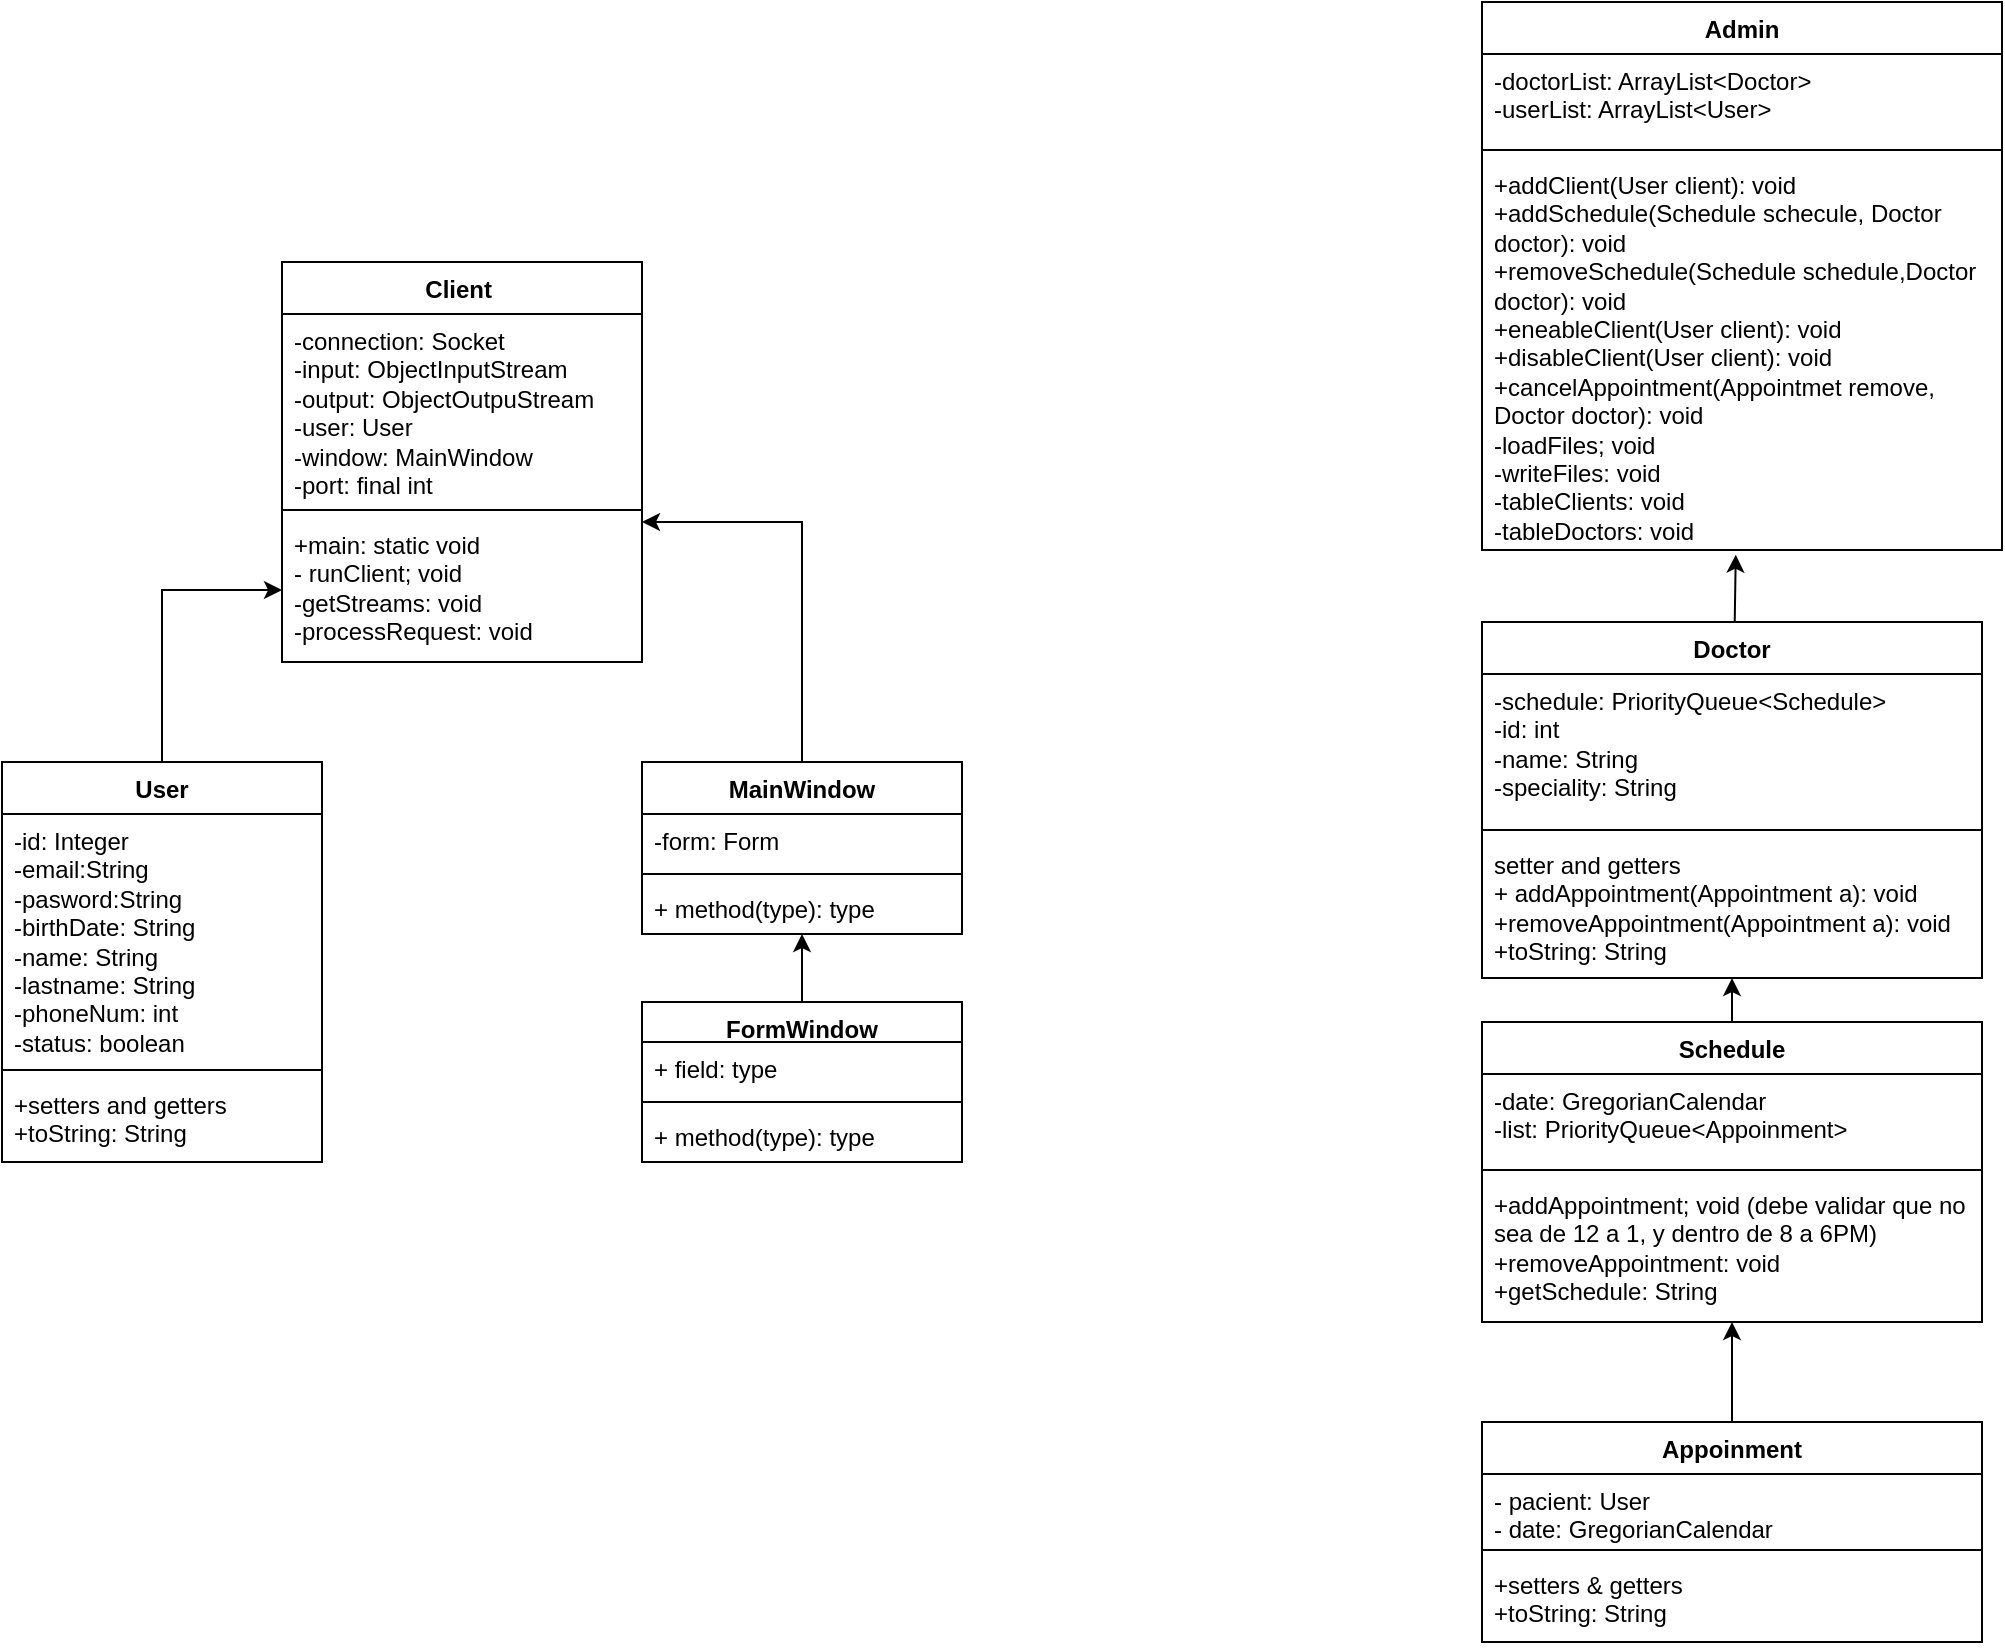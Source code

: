 <mxfile>
    <diagram name="Page-1" id="oQyI5t3MdTqM5o-fADTn">
        <mxGraphModel dx="1072" dy="467" grid="1" gridSize="10" guides="1" tooltips="1" connect="1" arrows="1" fold="1" page="1" pageScale="1" pageWidth="850" pageHeight="1100" math="0" shadow="0">
            <root>
                <mxCell id="0"/>
                <mxCell id="1" parent="0"/>
                <mxCell id="qJT7mCyAYyMjX8clzDPy-29" style="edgeStyle=orthogonalEdgeStyle;rounded=0;orthogonalLoop=1;jettySize=auto;html=1;" parent="1" source="qJT7mCyAYyMjX8clzDPy-1" target="qJT7mCyAYyMjX8clzDPy-12" edge="1">
                    <mxGeometry relative="1" as="geometry"/>
                </mxCell>
                <mxCell id="qJT7mCyAYyMjX8clzDPy-1" value="User" style="swimlane;fontStyle=1;align=center;verticalAlign=top;childLayout=stackLayout;horizontal=1;startSize=26;horizontalStack=0;resizeParent=1;resizeParentMax=0;resizeLast=0;collapsible=1;marginBottom=0;whiteSpace=wrap;html=1;" parent="1" vertex="1">
                    <mxGeometry x="440" y="1070" width="160" height="200" as="geometry"/>
                </mxCell>
                <mxCell id="qJT7mCyAYyMjX8clzDPy-2" value="-id: Integer&lt;div&gt;-email:String&lt;/div&gt;&lt;div&gt;-pasword:String&lt;/div&gt;&lt;div&gt;-birthDate: String&lt;/div&gt;&lt;div&gt;-name: String&lt;/div&gt;&lt;div&gt;-lastname: String&lt;/div&gt;&lt;div&gt;-phoneNum: int&lt;/div&gt;&lt;div&gt;-status: boolean&lt;/div&gt;" style="text;strokeColor=none;fillColor=none;align=left;verticalAlign=top;spacingLeft=4;spacingRight=4;overflow=hidden;rotatable=0;points=[[0,0.5],[1,0.5]];portConstraint=eastwest;whiteSpace=wrap;html=1;" parent="qJT7mCyAYyMjX8clzDPy-1" vertex="1">
                    <mxGeometry y="26" width="160" height="124" as="geometry"/>
                </mxCell>
                <mxCell id="qJT7mCyAYyMjX8clzDPy-3" value="" style="line;strokeWidth=1;fillColor=none;align=left;verticalAlign=middle;spacingTop=-1;spacingLeft=3;spacingRight=3;rotatable=0;labelPosition=right;points=[];portConstraint=eastwest;strokeColor=inherit;" parent="qJT7mCyAYyMjX8clzDPy-1" vertex="1">
                    <mxGeometry y="150" width="160" height="8" as="geometry"/>
                </mxCell>
                <mxCell id="qJT7mCyAYyMjX8clzDPy-4" value="+setters and getters&lt;div&gt;+toString: String&lt;/div&gt;" style="text;strokeColor=none;fillColor=none;align=left;verticalAlign=top;spacingLeft=4;spacingRight=4;overflow=hidden;rotatable=0;points=[[0,0.5],[1,0.5]];portConstraint=eastwest;whiteSpace=wrap;html=1;" parent="qJT7mCyAYyMjX8clzDPy-1" vertex="1">
                    <mxGeometry y="158" width="160" height="42" as="geometry"/>
                </mxCell>
                <mxCell id="qJT7mCyAYyMjX8clzDPy-31" style="edgeStyle=orthogonalEdgeStyle;rounded=0;orthogonalLoop=1;jettySize=auto;html=1;" parent="1" source="qJT7mCyAYyMjX8clzDPy-5" target="qJT7mCyAYyMjX8clzDPy-16" edge="1">
                    <mxGeometry relative="1" as="geometry">
                        <Array as="points">
                            <mxPoint x="840" y="1160"/>
                            <mxPoint x="840" y="1160"/>
                        </Array>
                    </mxGeometry>
                </mxCell>
                <mxCell id="qJT7mCyAYyMjX8clzDPy-5" value="FormWindow" style="swimlane;fontStyle=1;align=center;verticalAlign=top;childLayout=stackLayout;horizontal=1;startSize=20;horizontalStack=0;resizeParent=1;resizeParentMax=0;resizeLast=0;collapsible=1;marginBottom=0;whiteSpace=wrap;html=1;" parent="1" vertex="1">
                    <mxGeometry x="760" y="1190" width="160" height="80" as="geometry">
                        <mxRectangle x="760" y="1190" width="70" height="30" as="alternateBounds"/>
                    </mxGeometry>
                </mxCell>
                <mxCell id="qJT7mCyAYyMjX8clzDPy-6" value="+ field: type" style="text;strokeColor=none;fillColor=none;align=left;verticalAlign=top;spacingLeft=4;spacingRight=4;overflow=hidden;rotatable=0;points=[[0,0.5],[1,0.5]];portConstraint=eastwest;whiteSpace=wrap;html=1;" parent="qJT7mCyAYyMjX8clzDPy-5" vertex="1">
                    <mxGeometry y="20" width="160" height="26" as="geometry"/>
                </mxCell>
                <mxCell id="qJT7mCyAYyMjX8clzDPy-7" value="" style="line;strokeWidth=1;fillColor=none;align=left;verticalAlign=middle;spacingTop=-1;spacingLeft=3;spacingRight=3;rotatable=0;labelPosition=right;points=[];portConstraint=eastwest;strokeColor=inherit;" parent="qJT7mCyAYyMjX8clzDPy-5" vertex="1">
                    <mxGeometry y="46" width="160" height="8" as="geometry"/>
                </mxCell>
                <mxCell id="qJT7mCyAYyMjX8clzDPy-8" value="+ method(type): type" style="text;strokeColor=none;fillColor=none;align=left;verticalAlign=top;spacingLeft=4;spacingRight=4;overflow=hidden;rotatable=0;points=[[0,0.5],[1,0.5]];portConstraint=eastwest;whiteSpace=wrap;html=1;" parent="qJT7mCyAYyMjX8clzDPy-5" vertex="1">
                    <mxGeometry y="54" width="160" height="26" as="geometry"/>
                </mxCell>
                <mxCell id="qJT7mCyAYyMjX8clzDPy-9" value="Client&amp;nbsp;" style="swimlane;fontStyle=1;align=center;verticalAlign=top;childLayout=stackLayout;horizontal=1;startSize=26;horizontalStack=0;resizeParent=1;resizeParentMax=0;resizeLast=0;collapsible=1;marginBottom=0;whiteSpace=wrap;html=1;" parent="1" vertex="1">
                    <mxGeometry x="580" y="820" width="180" height="200" as="geometry"/>
                </mxCell>
                <mxCell id="qJT7mCyAYyMjX8clzDPy-10" value="-connection: Socket&lt;div&gt;-input: ObjectInputStream&lt;/div&gt;&lt;div&gt;-output: ObjectOutpuStream&lt;/div&gt;&lt;div&gt;-user: User&lt;/div&gt;&lt;div&gt;-window: MainWindow&lt;/div&gt;&lt;div&gt;-port: final int&lt;/div&gt;&lt;div&gt;&lt;br&gt;&lt;/div&gt;&lt;div&gt;&lt;br&gt;&lt;/div&gt;" style="text;strokeColor=none;fillColor=none;align=left;verticalAlign=top;spacingLeft=4;spacingRight=4;overflow=hidden;rotatable=0;points=[[0,0.5],[1,0.5]];portConstraint=eastwest;whiteSpace=wrap;html=1;" parent="qJT7mCyAYyMjX8clzDPy-9" vertex="1">
                    <mxGeometry y="26" width="180" height="94" as="geometry"/>
                </mxCell>
                <mxCell id="qJT7mCyAYyMjX8clzDPy-11" value="" style="line;strokeWidth=1;fillColor=none;align=left;verticalAlign=middle;spacingTop=-1;spacingLeft=3;spacingRight=3;rotatable=0;labelPosition=right;points=[];portConstraint=eastwest;strokeColor=inherit;" parent="qJT7mCyAYyMjX8clzDPy-9" vertex="1">
                    <mxGeometry y="120" width="180" height="8" as="geometry"/>
                </mxCell>
                <mxCell id="qJT7mCyAYyMjX8clzDPy-12" value="+main: static void&lt;div&gt;- runClient; void&lt;/div&gt;&lt;div&gt;-getStreams: void&lt;/div&gt;&lt;div&gt;-processRequest: void&lt;/div&gt;" style="text;strokeColor=none;fillColor=none;align=left;verticalAlign=top;spacingLeft=4;spacingRight=4;overflow=hidden;rotatable=0;points=[[0,0.5],[1,0.5]];portConstraint=eastwest;whiteSpace=wrap;html=1;" parent="qJT7mCyAYyMjX8clzDPy-9" vertex="1">
                    <mxGeometry y="128" width="180" height="72" as="geometry"/>
                </mxCell>
                <mxCell id="qJT7mCyAYyMjX8clzDPy-13" value="MainWindow" style="swimlane;fontStyle=1;align=center;verticalAlign=top;childLayout=stackLayout;horizontal=1;startSize=26;horizontalStack=0;resizeParent=1;resizeParentMax=0;resizeLast=0;collapsible=1;marginBottom=0;whiteSpace=wrap;html=1;" parent="1" vertex="1">
                    <mxGeometry x="760" y="1070" width="160" height="86" as="geometry"/>
                </mxCell>
                <mxCell id="qJT7mCyAYyMjX8clzDPy-14" value="-form: Form" style="text;strokeColor=none;fillColor=none;align=left;verticalAlign=top;spacingLeft=4;spacingRight=4;overflow=hidden;rotatable=0;points=[[0,0.5],[1,0.5]];portConstraint=eastwest;whiteSpace=wrap;html=1;" parent="qJT7mCyAYyMjX8clzDPy-13" vertex="1">
                    <mxGeometry y="26" width="160" height="26" as="geometry"/>
                </mxCell>
                <mxCell id="qJT7mCyAYyMjX8clzDPy-15" value="" style="line;strokeWidth=1;fillColor=none;align=left;verticalAlign=middle;spacingTop=-1;spacingLeft=3;spacingRight=3;rotatable=0;labelPosition=right;points=[];portConstraint=eastwest;strokeColor=inherit;" parent="qJT7mCyAYyMjX8clzDPy-13" vertex="1">
                    <mxGeometry y="52" width="160" height="8" as="geometry"/>
                </mxCell>
                <mxCell id="qJT7mCyAYyMjX8clzDPy-16" value="+ method(type): type" style="text;strokeColor=none;fillColor=none;align=left;verticalAlign=top;spacingLeft=4;spacingRight=4;overflow=hidden;rotatable=0;points=[[0,0.5],[1,0.5]];portConstraint=eastwest;whiteSpace=wrap;html=1;" parent="qJT7mCyAYyMjX8clzDPy-13" vertex="1">
                    <mxGeometry y="60" width="160" height="26" as="geometry"/>
                </mxCell>
                <mxCell id="10" style="edgeStyle=none;html=1;" edge="1" parent="1" source="qJT7mCyAYyMjX8clzDPy-17" target="qJT7mCyAYyMjX8clzDPy-24">
                    <mxGeometry relative="1" as="geometry"/>
                </mxCell>
                <mxCell id="qJT7mCyAYyMjX8clzDPy-17" value="Schedule" style="swimlane;fontStyle=1;align=center;verticalAlign=top;childLayout=stackLayout;horizontal=1;startSize=26;horizontalStack=0;resizeParent=1;resizeParentMax=0;resizeLast=0;collapsible=1;marginBottom=0;whiteSpace=wrap;html=1;" parent="1" vertex="1">
                    <mxGeometry x="1180" y="1200" width="250" height="150" as="geometry"/>
                </mxCell>
                <mxCell id="qJT7mCyAYyMjX8clzDPy-18" value="-date: GregorianCalendar&lt;div&gt;-list: PriorityQueue&amp;lt;Appoinment&amp;gt;&lt;/div&gt;" style="text;strokeColor=none;fillColor=none;align=left;verticalAlign=top;spacingLeft=4;spacingRight=4;overflow=hidden;rotatable=0;points=[[0,0.5],[1,0.5]];portConstraint=eastwest;whiteSpace=wrap;html=1;" parent="qJT7mCyAYyMjX8clzDPy-17" vertex="1">
                    <mxGeometry y="26" width="250" height="44" as="geometry"/>
                </mxCell>
                <mxCell id="qJT7mCyAYyMjX8clzDPy-19" value="" style="line;strokeWidth=1;fillColor=none;align=left;verticalAlign=middle;spacingTop=-1;spacingLeft=3;spacingRight=3;rotatable=0;labelPosition=right;points=[];portConstraint=eastwest;strokeColor=inherit;" parent="qJT7mCyAYyMjX8clzDPy-17" vertex="1">
                    <mxGeometry y="70" width="250" height="8" as="geometry"/>
                </mxCell>
                <mxCell id="qJT7mCyAYyMjX8clzDPy-20" value="+addAppointment; void (debe validar que no sea de 12 a 1, y dentro de 8 a 6PM)&lt;div&gt;+removeAppointment: void&lt;br&gt;+getSchedule: String&lt;/div&gt;" style="text;strokeColor=none;fillColor=none;align=left;verticalAlign=top;spacingLeft=4;spacingRight=4;overflow=hidden;rotatable=0;points=[[0,0.5],[1,0.5]];portConstraint=eastwest;whiteSpace=wrap;html=1;" parent="qJT7mCyAYyMjX8clzDPy-17" vertex="1">
                    <mxGeometry y="78" width="250" height="72" as="geometry"/>
                </mxCell>
                <mxCell id="7" style="edgeStyle=none;html=1;entryX=0.488;entryY=1.012;entryDx=0;entryDy=0;entryPerimeter=0;" edge="1" parent="1" source="qJT7mCyAYyMjX8clzDPy-21" target="qJT7mCyAYyMjX8clzDPy-28">
                    <mxGeometry relative="1" as="geometry"/>
                </mxCell>
                <mxCell id="qJT7mCyAYyMjX8clzDPy-21" value="Doctor" style="swimlane;fontStyle=1;align=center;verticalAlign=top;childLayout=stackLayout;horizontal=1;startSize=26;horizontalStack=0;resizeParent=1;resizeParentMax=0;resizeLast=0;collapsible=1;marginBottom=0;whiteSpace=wrap;html=1;" parent="1" vertex="1">
                    <mxGeometry x="1180" y="1000" width="250" height="178" as="geometry"/>
                </mxCell>
                <mxCell id="qJT7mCyAYyMjX8clzDPy-22" value="-schedule: PriorityQueue&amp;lt;Schedule&amp;gt;&lt;div&gt;-id: int&lt;/div&gt;&lt;div&gt;-name: String&lt;/div&gt;&lt;div&gt;-speciality: String&lt;/div&gt;" style="text;strokeColor=none;fillColor=none;align=left;verticalAlign=top;spacingLeft=4;spacingRight=4;overflow=hidden;rotatable=0;points=[[0,0.5],[1,0.5]];portConstraint=eastwest;whiteSpace=wrap;html=1;" parent="qJT7mCyAYyMjX8clzDPy-21" vertex="1">
                    <mxGeometry y="26" width="250" height="74" as="geometry"/>
                </mxCell>
                <mxCell id="qJT7mCyAYyMjX8clzDPy-23" value="" style="line;strokeWidth=1;fillColor=none;align=left;verticalAlign=middle;spacingTop=-1;spacingLeft=3;spacingRight=3;rotatable=0;labelPosition=right;points=[];portConstraint=eastwest;strokeColor=inherit;" parent="qJT7mCyAYyMjX8clzDPy-21" vertex="1">
                    <mxGeometry y="100" width="250" height="8" as="geometry"/>
                </mxCell>
                <mxCell id="qJT7mCyAYyMjX8clzDPy-24" value="setter and getters&lt;br&gt;+ addAppointment(Appointment a): void&lt;div&gt;+removeAppointment(Appointment a): void&lt;/div&gt;&lt;div&gt;+toString: String&lt;/div&gt;&lt;div&gt;&lt;br&gt;&lt;/div&gt;" style="text;strokeColor=none;fillColor=none;align=left;verticalAlign=top;spacingLeft=4;spacingRight=4;overflow=hidden;rotatable=0;points=[[0,0.5],[1,0.5]];portConstraint=eastwest;whiteSpace=wrap;html=1;" parent="qJT7mCyAYyMjX8clzDPy-21" vertex="1">
                    <mxGeometry y="108" width="250" height="70" as="geometry"/>
                </mxCell>
                <mxCell id="qJT7mCyAYyMjX8clzDPy-25" value="Admin" style="swimlane;fontStyle=1;align=center;verticalAlign=top;childLayout=stackLayout;horizontal=1;startSize=26;horizontalStack=0;resizeParent=1;resizeParentMax=0;resizeLast=0;collapsible=1;marginBottom=0;whiteSpace=wrap;html=1;" parent="1" vertex="1">
                    <mxGeometry x="1180" y="690" width="260" height="274" as="geometry"/>
                </mxCell>
                <mxCell id="qJT7mCyAYyMjX8clzDPy-26" value="-doctorList: ArrayList&amp;lt;Doctor&amp;gt;&lt;div&gt;-userList: ArrayList&amp;lt;User&amp;gt;&lt;/div&gt;&lt;div&gt;&lt;br&gt;&lt;/div&gt;" style="text;strokeColor=none;fillColor=none;align=left;verticalAlign=top;spacingLeft=4;spacingRight=4;overflow=hidden;rotatable=0;points=[[0,0.5],[1,0.5]];portConstraint=eastwest;whiteSpace=wrap;html=1;" parent="qJT7mCyAYyMjX8clzDPy-25" vertex="1">
                    <mxGeometry y="26" width="260" height="44" as="geometry"/>
                </mxCell>
                <mxCell id="qJT7mCyAYyMjX8clzDPy-27" value="" style="line;strokeWidth=1;fillColor=none;align=left;verticalAlign=middle;spacingTop=-1;spacingLeft=3;spacingRight=3;rotatable=0;labelPosition=right;points=[];portConstraint=eastwest;strokeColor=inherit;" parent="qJT7mCyAYyMjX8clzDPy-25" vertex="1">
                    <mxGeometry y="70" width="260" height="8" as="geometry"/>
                </mxCell>
                <mxCell id="qJT7mCyAYyMjX8clzDPy-28" value="+addClient(User client): void&lt;div&gt;&lt;span style=&quot;background-color: initial;&quot;&gt;+addSchedule(Schedule schecule, Doctor doctor): void&lt;/span&gt;&lt;br&gt;&lt;/div&gt;&lt;div&gt;+removeSchedule(Schedule schedule,Doctor doctor): void&lt;/div&gt;&lt;div&gt;+eneableClient(User client): void&lt;/div&gt;&lt;div&gt;+disableClient(User client): void&lt;/div&gt;&lt;div&gt;+cancelAppointment(Appointmet remove, Doctor doctor): void&lt;/div&gt;&lt;div&gt;-loadFiles; void&lt;/div&gt;&lt;div&gt;-writeFiles: void&lt;/div&gt;&lt;div&gt;&lt;div&gt;-tableClients: void&lt;/div&gt;&lt;div&gt;-tableDoctors: void&lt;/div&gt;&lt;/div&gt;" style="text;strokeColor=none;fillColor=none;align=left;verticalAlign=top;spacingLeft=4;spacingRight=4;overflow=hidden;rotatable=0;points=[[0,0.5],[1,0.5]];portConstraint=eastwest;whiteSpace=wrap;html=1;" parent="qJT7mCyAYyMjX8clzDPy-25" vertex="1">
                    <mxGeometry y="78" width="260" height="196" as="geometry"/>
                </mxCell>
                <mxCell id="qJT7mCyAYyMjX8clzDPy-30" style="edgeStyle=orthogonalEdgeStyle;rounded=0;orthogonalLoop=1;jettySize=auto;html=1;" parent="1" source="qJT7mCyAYyMjX8clzDPy-13" edge="1">
                    <mxGeometry relative="1" as="geometry">
                        <mxPoint x="760" y="950" as="targetPoint"/>
                        <Array as="points">
                            <mxPoint x="840" y="950"/>
                        </Array>
                    </mxGeometry>
                </mxCell>
                <mxCell id="6" style="edgeStyle=none;html=1;" edge="1" parent="1" source="2" target="qJT7mCyAYyMjX8clzDPy-20">
                    <mxGeometry relative="1" as="geometry"/>
                </mxCell>
                <mxCell id="2" value="Appoinment" style="swimlane;fontStyle=1;align=center;verticalAlign=top;childLayout=stackLayout;horizontal=1;startSize=26;horizontalStack=0;resizeParent=1;resizeParentMax=0;resizeLast=0;collapsible=1;marginBottom=0;" vertex="1" parent="1">
                    <mxGeometry x="1180" y="1400" width="250" height="110" as="geometry"/>
                </mxCell>
                <mxCell id="3" value="- pacient: User&#10;- date: GregorianCalendar&#10;" style="text;strokeColor=none;fillColor=none;align=left;verticalAlign=top;spacingLeft=4;spacingRight=4;overflow=hidden;rotatable=0;points=[[0,0.5],[1,0.5]];portConstraint=eastwest;" vertex="1" parent="2">
                    <mxGeometry y="26" width="250" height="34" as="geometry"/>
                </mxCell>
                <mxCell id="4" value="" style="line;strokeWidth=1;fillColor=none;align=left;verticalAlign=middle;spacingTop=-1;spacingLeft=3;spacingRight=3;rotatable=0;labelPosition=right;points=[];portConstraint=eastwest;strokeColor=inherit;" vertex="1" parent="2">
                    <mxGeometry y="60" width="250" height="8" as="geometry"/>
                </mxCell>
                <mxCell id="5" value="+setters &amp; getters&#10;+toString: String" style="text;strokeColor=none;fillColor=none;align=left;verticalAlign=top;spacingLeft=4;spacingRight=4;overflow=hidden;rotatable=0;points=[[0,0.5],[1,0.5]];portConstraint=eastwest;" vertex="1" parent="2">
                    <mxGeometry y="68" width="250" height="42" as="geometry"/>
                </mxCell>
            </root>
        </mxGraphModel>
    </diagram>
</mxfile>